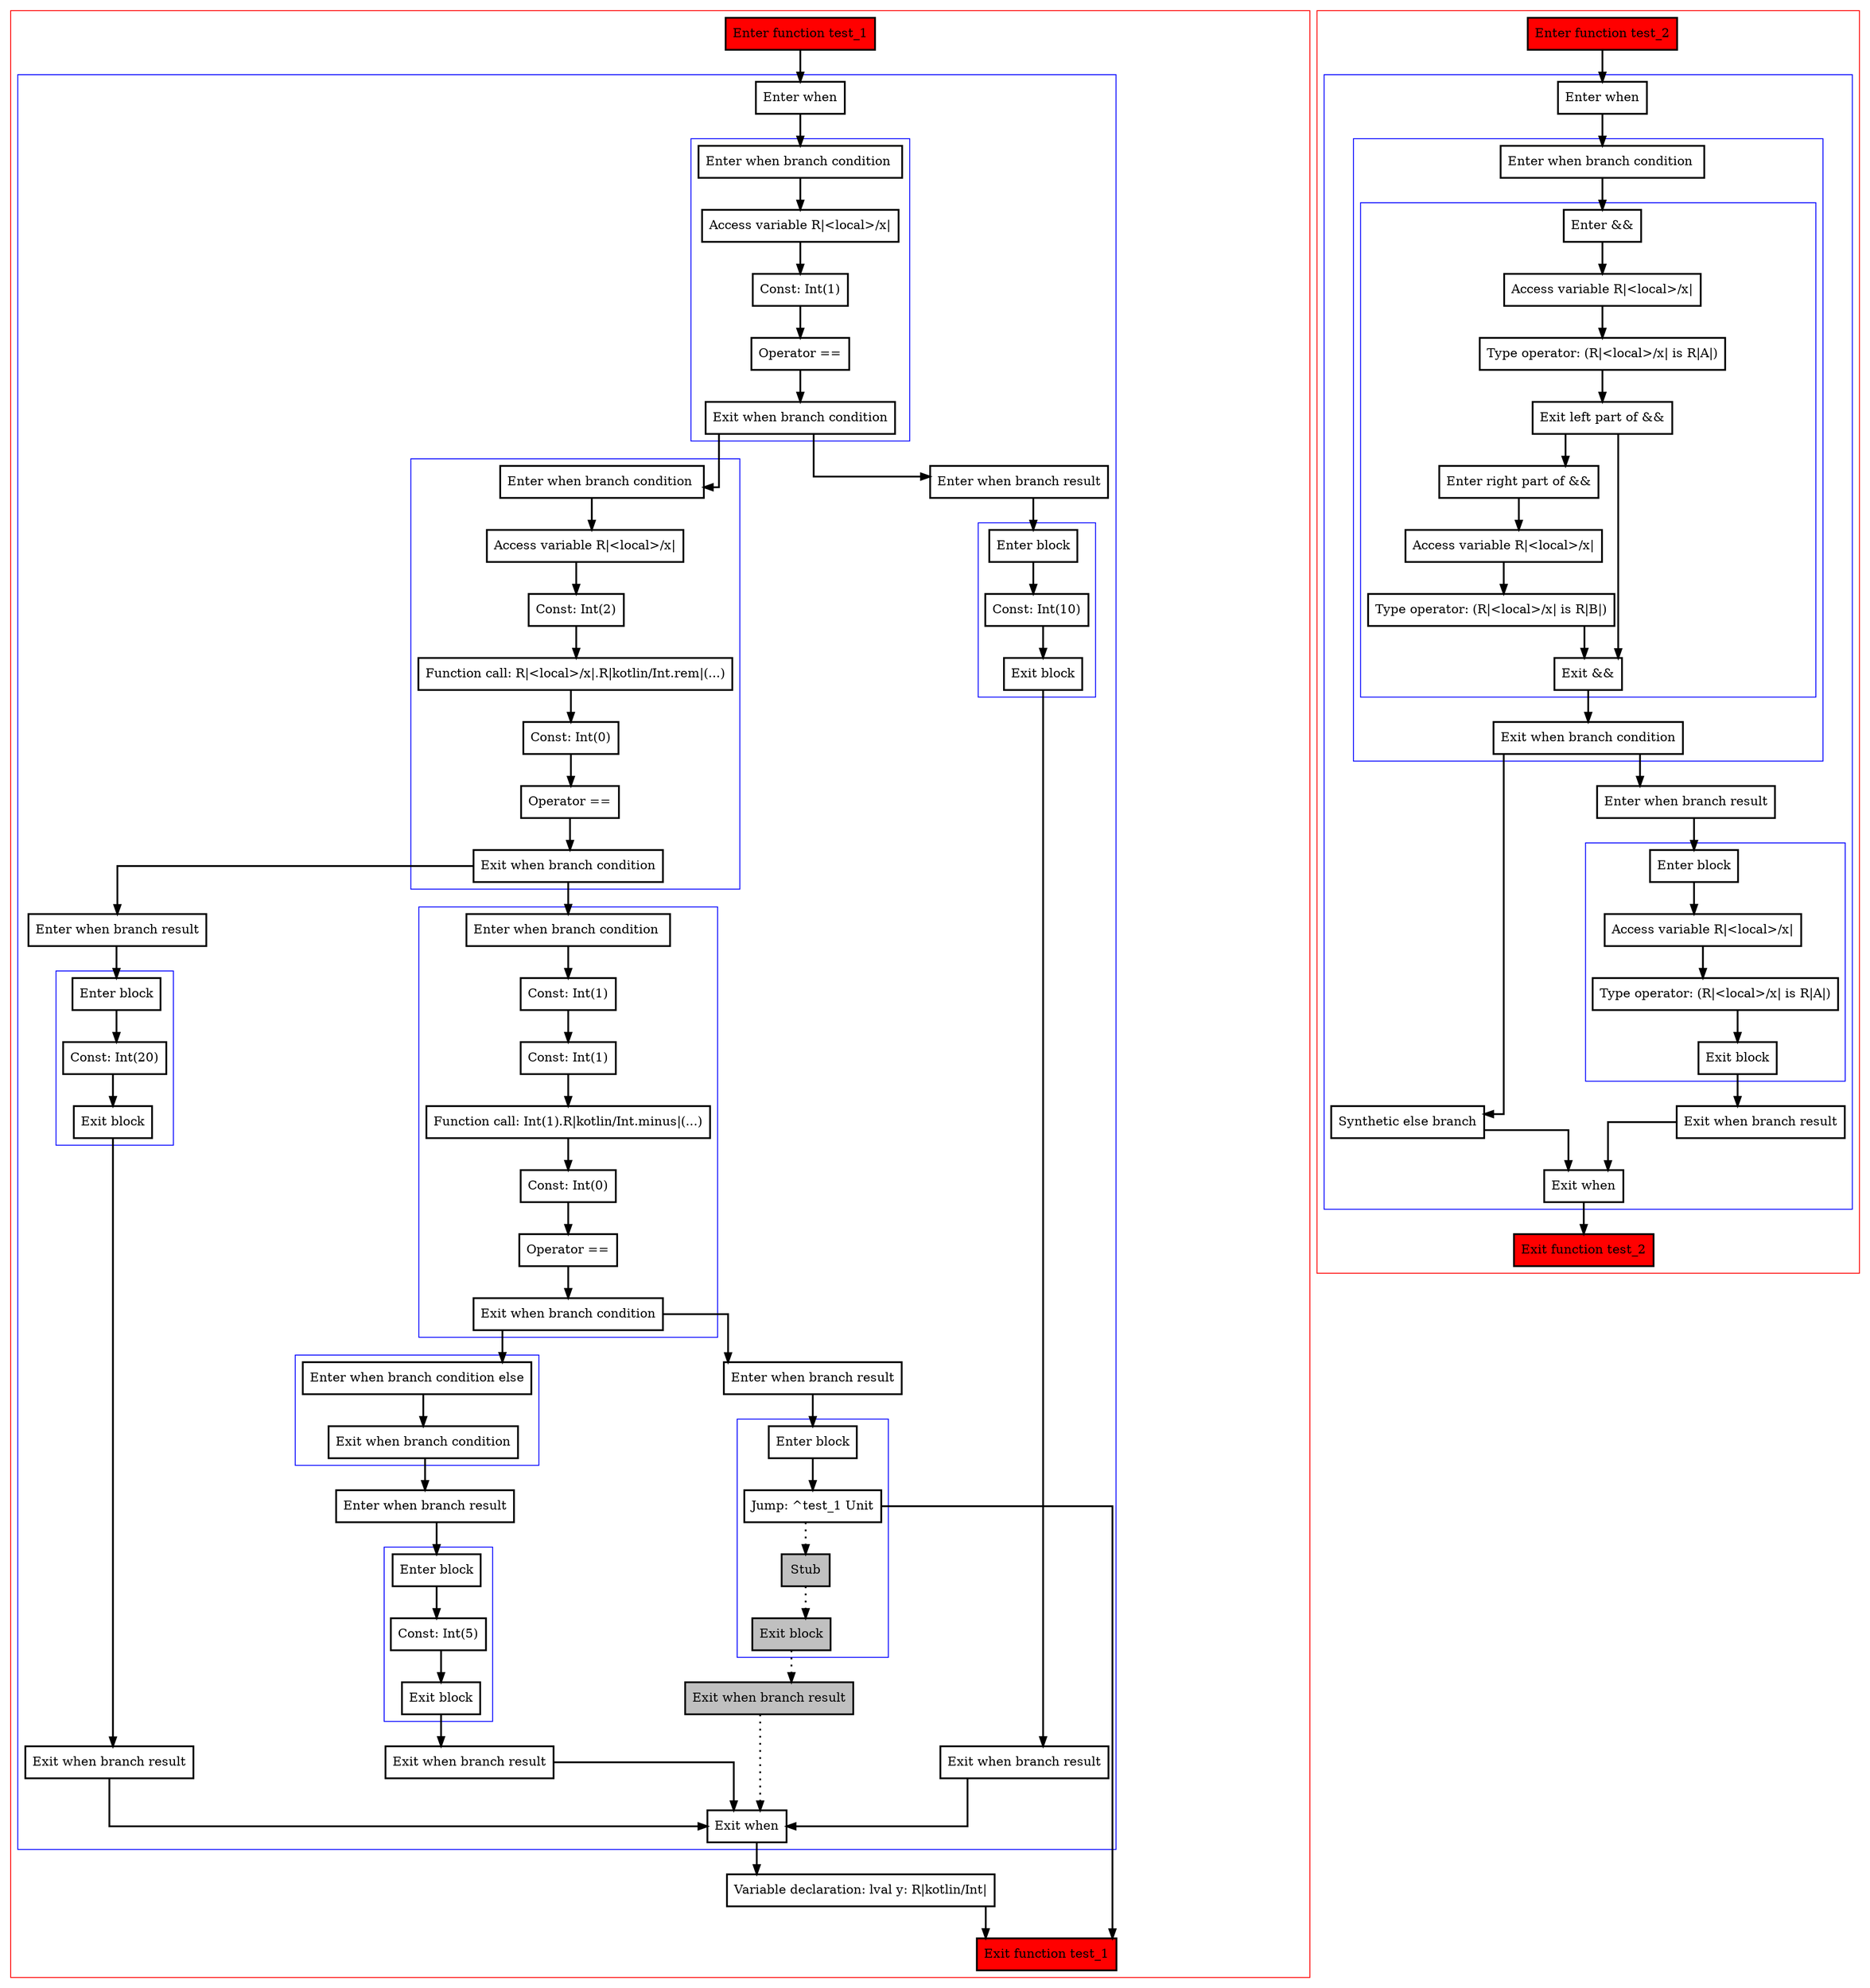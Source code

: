 digraph when_kt {
    graph [splines=ortho nodesep=3]
    node [shape=box penwidth=2]
    edge [penwidth=2]

    subgraph cluster_0 {
        color=red
        0 [label="Enter function test_1" style="filled" fillcolor=red];
        subgraph cluster_1 {
            color=blue
            1 [label="Enter when"];
            subgraph cluster_2 {
                color=blue
                2 [label="Enter when branch condition "];
                3 [label="Access variable R|<local>/x|"];
                4 [label="Const: Int(1)"];
                5 [label="Operator =="];
                6 [label="Exit when branch condition"];
            }
            subgraph cluster_3 {
                color=blue
                7 [label="Enter when branch condition "];
                8 [label="Access variable R|<local>/x|"];
                9 [label="Const: Int(2)"];
                10 [label="Function call: R|<local>/x|.R|kotlin/Int.rem|(...)"];
                11 [label="Const: Int(0)"];
                12 [label="Operator =="];
                13 [label="Exit when branch condition"];
            }
            subgraph cluster_4 {
                color=blue
                14 [label="Enter when branch condition "];
                15 [label="Const: Int(1)"];
                16 [label="Const: Int(1)"];
                17 [label="Function call: Int(1).R|kotlin/Int.minus|(...)"];
                18 [label="Const: Int(0)"];
                19 [label="Operator =="];
                20 [label="Exit when branch condition"];
            }
            subgraph cluster_5 {
                color=blue
                21 [label="Enter when branch condition else"];
                22 [label="Exit when branch condition"];
            }
            23 [label="Enter when branch result"];
            subgraph cluster_6 {
                color=blue
                24 [label="Enter block"];
                25 [label="Const: Int(5)"];
                26 [label="Exit block"];
            }
            27 [label="Exit when branch result"];
            28 [label="Enter when branch result"];
            subgraph cluster_7 {
                color=blue
                29 [label="Enter block"];
                30 [label="Jump: ^test_1 Unit"];
                31 [label="Stub" style="filled" fillcolor=gray];
                32 [label="Exit block" style="filled" fillcolor=gray];
            }
            33 [label="Exit when branch result" style="filled" fillcolor=gray];
            34 [label="Enter when branch result"];
            subgraph cluster_8 {
                color=blue
                35 [label="Enter block"];
                36 [label="Const: Int(20)"];
                37 [label="Exit block"];
            }
            38 [label="Exit when branch result"];
            39 [label="Enter when branch result"];
            subgraph cluster_9 {
                color=blue
                40 [label="Enter block"];
                41 [label="Const: Int(10)"];
                42 [label="Exit block"];
            }
            43 [label="Exit when branch result"];
            44 [label="Exit when"];
        }
        45 [label="Variable declaration: lval y: R|kotlin/Int|"];
        46 [label="Exit function test_1" style="filled" fillcolor=red];
    }

    0 -> {1};
    1 -> {2};
    2 -> {3};
    3 -> {4};
    4 -> {5};
    5 -> {6};
    6 -> {39 7};
    7 -> {8};
    8 -> {9};
    9 -> {10};
    10 -> {11};
    11 -> {12};
    12 -> {13};
    13 -> {34 14};
    14 -> {15};
    15 -> {16};
    16 -> {17};
    17 -> {18};
    18 -> {19};
    19 -> {20};
    20 -> {28 21};
    21 -> {22};
    22 -> {23};
    23 -> {24};
    24 -> {25};
    25 -> {26};
    26 -> {27};
    27 -> {44};
    28 -> {29};
    29 -> {30};
    30 -> {46};
    30 -> {31} [style=dotted];
    31 -> {32} [style=dotted];
    32 -> {33} [style=dotted];
    33 -> {44} [style=dotted];
    34 -> {35};
    35 -> {36};
    36 -> {37};
    37 -> {38};
    38 -> {44};
    39 -> {40};
    40 -> {41};
    41 -> {42};
    42 -> {43};
    43 -> {44};
    44 -> {45};
    45 -> {46};

    subgraph cluster_10 {
        color=red
        47 [label="Enter function test_2" style="filled" fillcolor=red];
        subgraph cluster_11 {
            color=blue
            48 [label="Enter when"];
            subgraph cluster_12 {
                color=blue
                49 [label="Enter when branch condition "];
                subgraph cluster_13 {
                    color=blue
                    50 [label="Enter &&"];
                    51 [label="Access variable R|<local>/x|"];
                    52 [label="Type operator: (R|<local>/x| is R|A|)"];
                    53 [label="Exit left part of &&"];
                    54 [label="Enter right part of &&"];
                    55 [label="Access variable R|<local>/x|"];
                    56 [label="Type operator: (R|<local>/x| is R|B|)"];
                    57 [label="Exit &&"];
                }
                58 [label="Exit when branch condition"];
            }
            59 [label="Synthetic else branch"];
            60 [label="Enter when branch result"];
            subgraph cluster_14 {
                color=blue
                61 [label="Enter block"];
                62 [label="Access variable R|<local>/x|"];
                63 [label="Type operator: (R|<local>/x| is R|A|)"];
                64 [label="Exit block"];
            }
            65 [label="Exit when branch result"];
            66 [label="Exit when"];
        }
        67 [label="Exit function test_2" style="filled" fillcolor=red];
    }

    47 -> {48};
    48 -> {49};
    49 -> {50};
    50 -> {51};
    51 -> {52};
    52 -> {53};
    53 -> {57 54};
    54 -> {55};
    55 -> {56};
    56 -> {57};
    57 -> {58};
    58 -> {60 59};
    59 -> {66};
    60 -> {61};
    61 -> {62};
    62 -> {63};
    63 -> {64};
    64 -> {65};
    65 -> {66};
    66 -> {67};

}
